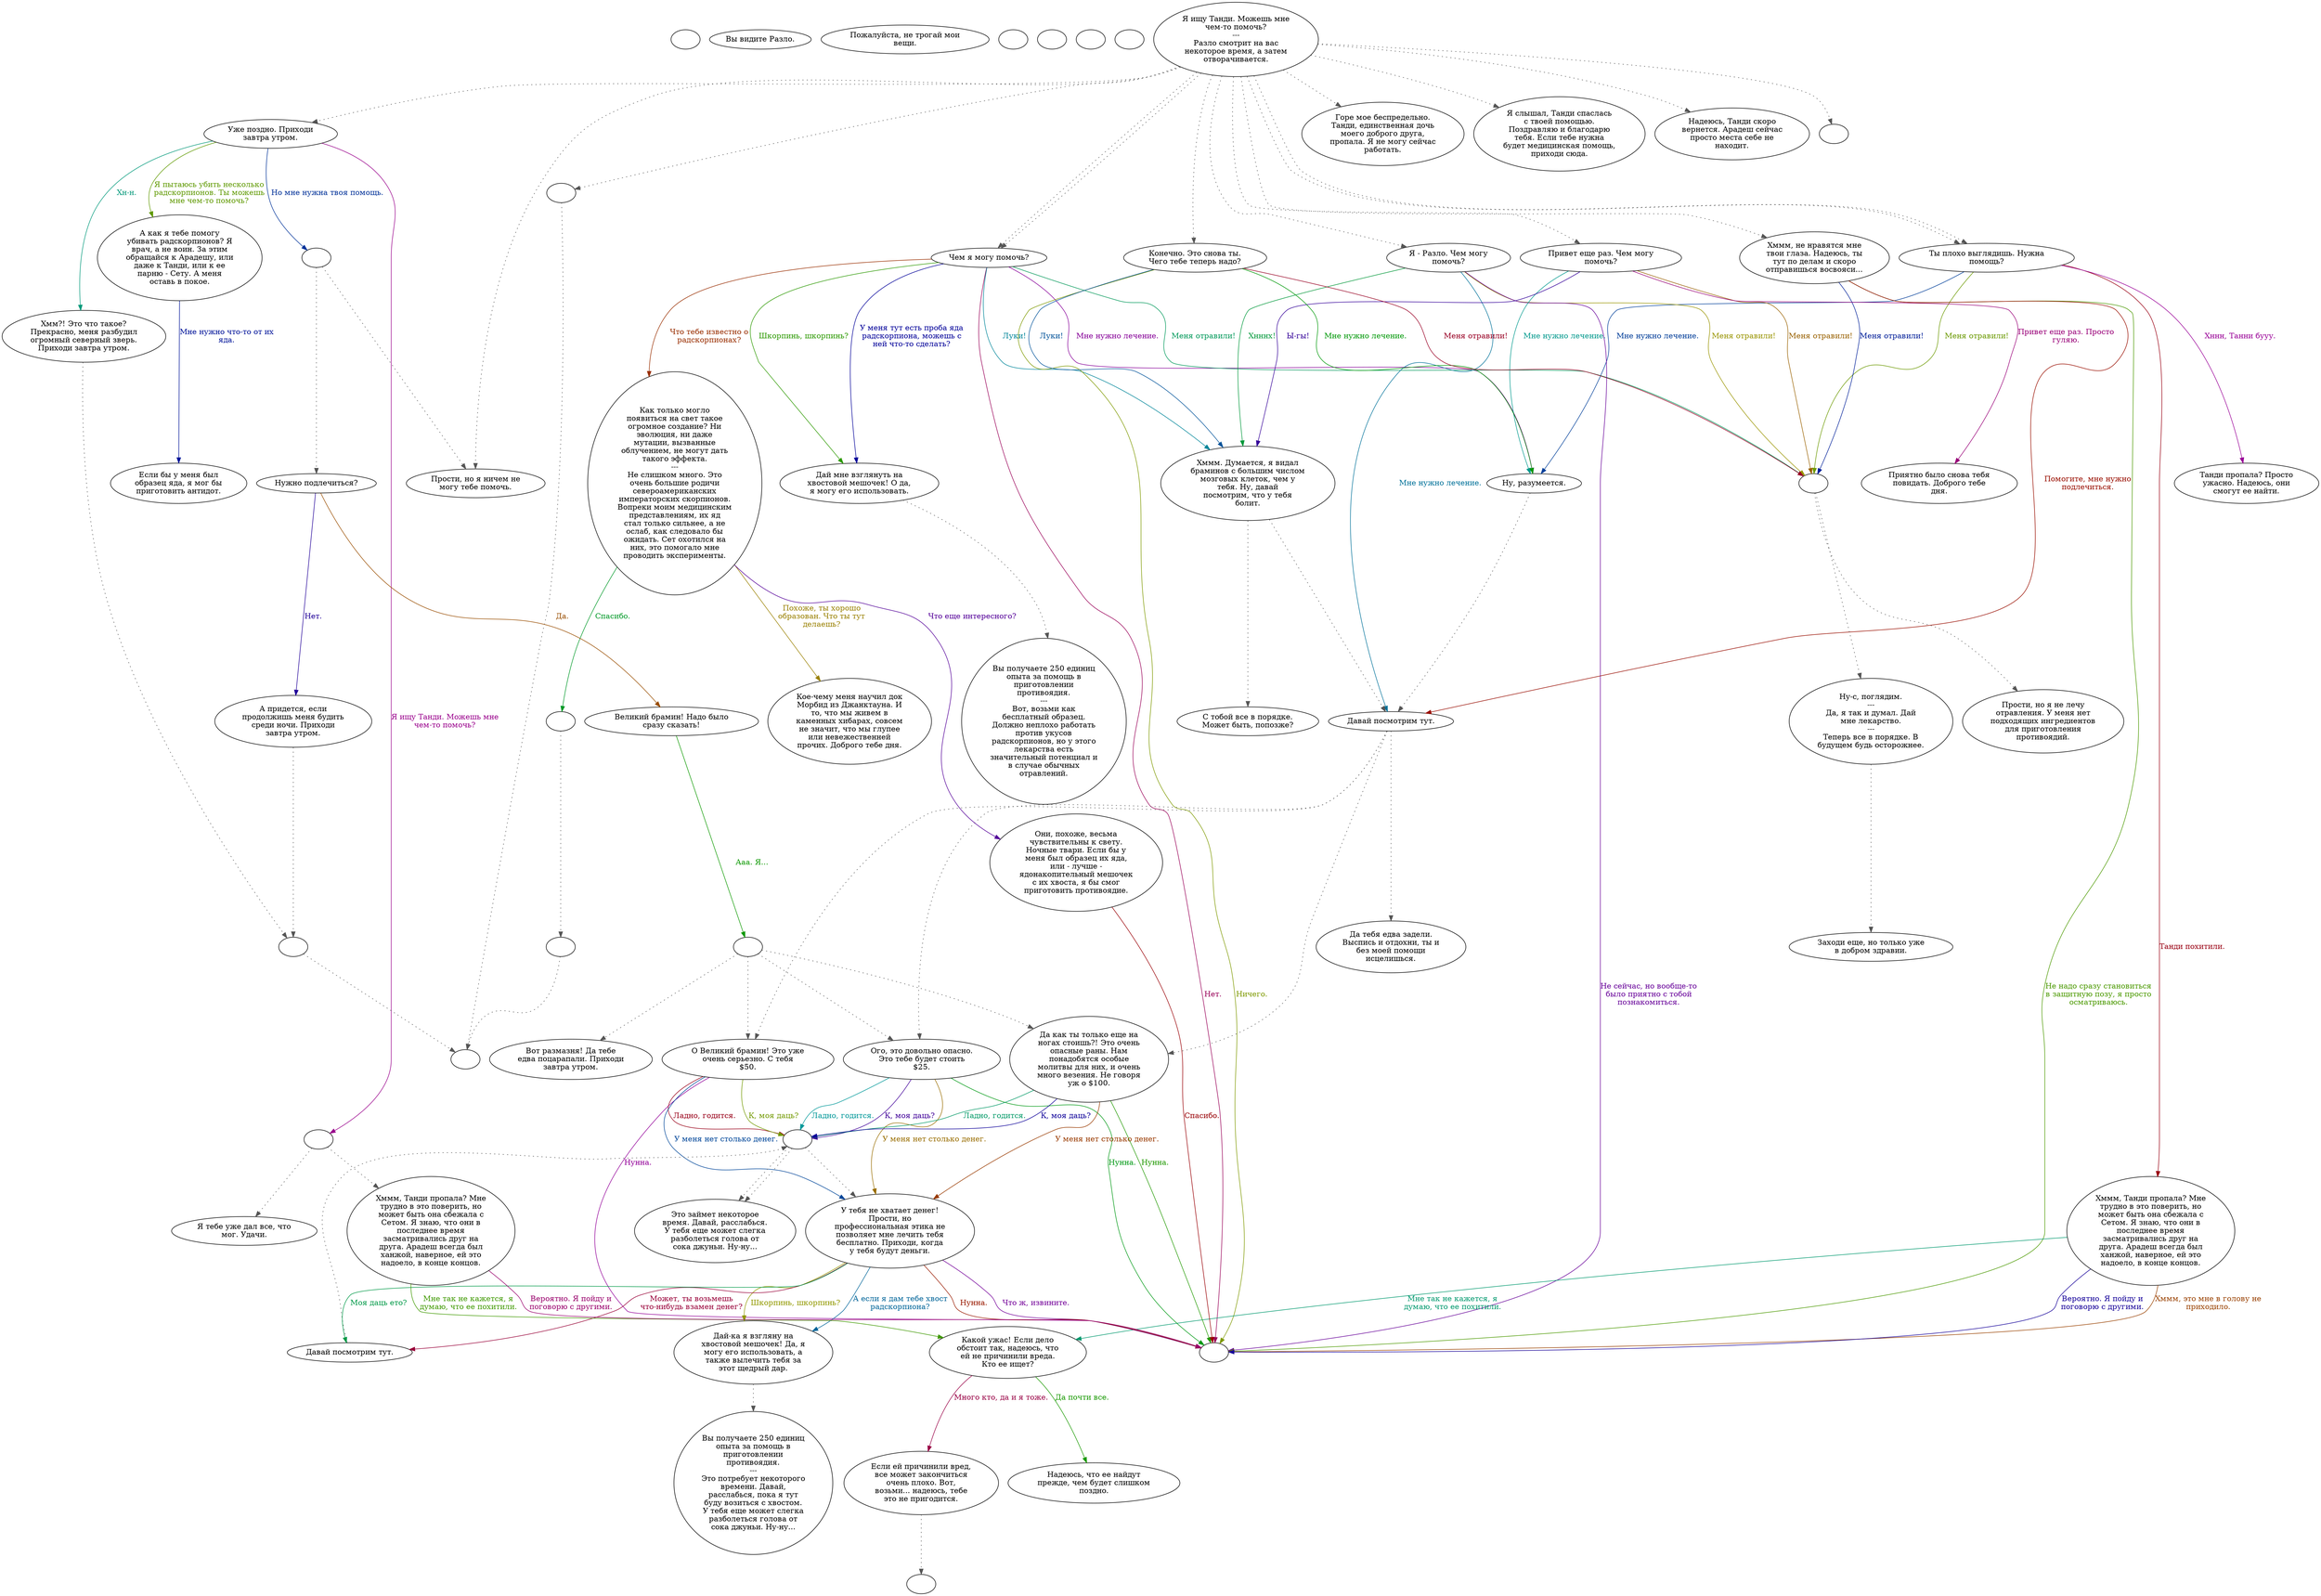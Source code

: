 digraph razlo {
  "start" [style=filled       fillcolor="#FFFFFF"       color="#000000"]
  "start" [label=""]
  "look_at_p_proc" [style=filled       fillcolor="#FFFFFF"       color="#000000"]
  "look_at_p_proc" [label="Вы видите Разло."]
  "critter_p_proc" [style=filled       fillcolor="#FFFFFF"       color="#000000"]
  "critter_p_proc" [label="Пожалуйста, не трогай мои\nвещи."]
  "destroy_p_proc" [style=filled       fillcolor="#FFFFFF"       color="#000000"]
  "destroy_p_proc" [label=""]
  "pickup_p_proc" [style=filled       fillcolor="#FFFFFF"       color="#000000"]
  "pickup_p_proc" [label=""]
  "combat_p_proc" [style=filled       fillcolor="#FFFFFF"       color="#000000"]
  "combat_p_proc" [label=""]
  "map_update_p_proc" [style=filled       fillcolor="#FFFFFF"       color="#000000"]
  "map_update_p_proc" [label=""]
  "talk_p_proc" [style=filled       fillcolor="#FFFFFF"       color="#000000"]
  "talk_p_proc" -> "get_reaction" [style=dotted color="#555555"]
  "talk_p_proc" -> "razlo00n" [style=dotted color="#555555"]
  "talk_p_proc" -> "razlo01" [style=dotted color="#555555"]
  "talk_p_proc" -> "razlo23" [style=dotted color="#555555"]
  "talk_p_proc" -> "razlo23" [style=dotted color="#555555"]
  "talk_p_proc" -> "razlo10" [style=dotted color="#555555"]
  "talk_p_proc" -> "razlo18" [style=dotted color="#555555"]
  "talk_p_proc" -> "razlo09" [style=dotted color="#555555"]
  "talk_p_proc" -> "razlo08" [style=dotted color="#555555"]
  "talk_p_proc" -> "razlo01" [style=dotted color="#555555"]
  "talk_p_proc" -> "razlo07" [style=dotted color="#555555"]
  "talk_p_proc" -> "razlo00" [style=dotted color="#555555"]
  "talk_p_proc" -> "razlo19" [style=dotted color="#555555"]
  "talk_p_proc" -> "razlo21" [style=dotted color="#555555"]
  "talk_p_proc" -> "remove_items" [style=dotted color="#555555"]
  "talk_p_proc" [label="Я ищу Танди. Можешь мне\nчем-то помочь?\n---\nРазло смотрит на вас\nнекоторое время, а затем\nотворачивается."]
  "razlo00" [style=filled       fillcolor="#FFFFFF"       color="#000000"]
  "razlo00" [label="Прости, но я ничем не\nмогу тебе помочь."]
  "razlo01" [style=filled       fillcolor="#FFFFFF"       color="#000000"]
  "razlo01" [label="Ты плохо выглядишь. Нужна\nпомощь?"]
  "razlo01" -> "razlo03" [label="Танди похитили." color="#990012" fontcolor="#990012"]
  "razlo01" -> "razlo22" [label="Мне нужно лечение." color="#003E99" fontcolor="#003E99"]
  "razlo01" -> "razlo23a" [label="Меня отравили!" color="#6B9900" fontcolor="#6B9900"]
  "razlo01" -> "razlo02" [label="Хннн, Танни бууу." color="#990097" fontcolor="#990097"]
  "razlo02" [style=filled       fillcolor="#FFFFFF"       color="#000000"]
  "razlo02" [label="Танди пропала? Просто\nужасно. Надеюсь, они\nсмогут ее найти."]
  "razlo03" [style=filled       fillcolor="#FFFFFF"       color="#000000"]
  "razlo03" [label="Хммм, Танди пропала? Мне\nтрудно в это поверить, но\nможет быть она сбежала с\nСетом. Я знаю, что они в\nпоследнее время\nзасматривались друг на\nдруга. Арадеш всегда был\nханжой, наверное, ей это\nнадоело, в конце концов."]
  "razlo03" -> "razlo04" [label="Мне так не кажется, я\nдумаю, что ее похитили." color="#00996E" fontcolor="#00996E"]
  "razlo03" -> "razloend" [label="Хммм, это мне в голову не\nприходило." color="#994100" fontcolor="#994100"]
  "razlo03" -> "razloend" [label="Вероятно. Я пойду и\nпоговорю с другими." color="#150099" fontcolor="#150099"]
  "razlo04" [style=filled       fillcolor="#FFFFFF"       color="#000000"]
  "razlo04" [label="Какой ужас! Если дело\nобстоит так, надеюсь, что\nей не причинили вреда.\nКто ее ищет?"]
  "razlo04" -> "razlo05" [label="Да почти все." color="#189900" fontcolor="#189900"]
  "razlo04" -> "razlo06" [label="Много кто, да и я тоже." color="#990045" fontcolor="#990045"]
  "razlo05" [style=filled       fillcolor="#FFFFFF"       color="#000000"]
  "razlo05" [label="Надеюсь, что ее найдут\nпрежде, чем будет слишком\nпоздно."]
  "razlo06" [style=filled       fillcolor="#FFFFFF"       color="#000000"]
  "razlo06" -> "givestuff" [style=dotted color="#555555"]
  "razlo06" [label="Если ей причинили вред,\nвсе может закончиться\nочень плохо. Вот,\nвозьми... надеюсь, тебе\nэто не пригодится."]
  "razlo06na" [style=filled       fillcolor="#FFFFFF"       color="#000000"]
  "razlo06na" -> "razlo06nb" [style=dotted color="#555555"]
  "razlo06na" [label="Дай-ка я взгляну на\nхвостовой мешочек! Да, я\nмогу его использовать, а\nтакже вылечить тебя за\nэтот щедрый дар."]
  "razlo06nb" [style=filled       fillcolor="#FFFFFF"       color="#000000"]
  "razlo06nb" [label="Вы получаете 250 единиц\nопыта за помощь в\nприготовлении\nпротивоядия.\n---\nЭто потребует некоторого\nвремени. Давай,\nрасслабься, пока я тут\nбуду возиться с хвостом.\nУ тебя еще может слегка\nразболеться голова от\nсока джуньи. Ну-ну..."]
  "razlo07" [style=filled       fillcolor="#FFFFFF"       color="#000000"]
  "razlo07" [label="Надеюсь, Танди скоро\nвернется. Арадеш сейчас\nпросто места себе не\nнаходит."]
  "razlo08" [style=filled       fillcolor="#FFFFFF"       color="#000000"]
  "razlo08" [label="Я слышал, Танди спаслась\nс твоей помощью.\nПоздравляю и благодарю\nтебя. Если тебе нужна\nбудет медицинская помощь,\nприходи сюда."]
  "razlo09" [style=filled       fillcolor="#FFFFFF"       color="#000000"]
  "razlo09" [label="Горе мое беспредельно.\nТанди, единственная дочь\nмоего доброго друга,\nпропала. Я не могу сейчас\nработать."]
  "razlo10" [style=filled       fillcolor="#FFFFFF"       color="#000000"]
  "razlo10" [label="Я - Разло. Чем могу\nпомочь?"]
  "razlo10" -> "razlo14" [label="Мне нужно лечение." color="#007199" fontcolor="#007199"]
  "razlo10" -> "razlo23a" [label="Меня отравили!" color="#999400" fontcolor="#999400"]
  "razlo10" -> "razloend" [label="Не сейчас, но вообще-то\nбыло приятно с тобой\nпознакомиться." color="#670099" fontcolor="#670099"]
  "razlo10" -> "razlo11" [label="Хнннх!" color="#00993B" fontcolor="#00993B"]
  "razlo11" [style=filled       fillcolor="#FFFFFF"       color="#000000"]
  "razlo11" -> "razlo14" [style=dotted color="#555555"]
  "razlo11" -> "razlo12" [style=dotted color="#555555"]
  "razlo11" [label="Хммм. Думается, я видал\nбраминов с большим числом\nмозговых клеток, чем у\nтебя. Ну, давай\nпосмотрим, что у тебя\nболит."]
  "razlo12" [style=filled       fillcolor="#FFFFFF"       color="#000000"]
  "razlo12" [label="С тобой все в порядке.\nМожет быть, попозже?"]
  "razlo14" [style=filled       fillcolor="#FFFFFF"       color="#000000"]
  "razlo14" -> "razlowmpa" [style=dotted color="#555555"]
  "razlo14" -> "razlofixa" [style=dotted color="#555555"]
  "razlo14" -> "razlofixb" [style=dotted color="#555555"]
  "razlo14" -> "razlofixc" [style=dotted color="#555555"]
  "razlo14" [label="Давай посмотрим тут."]
  "Razlo17" [style=filled       fillcolor="#FFFFFF"       color="#000000"]
  "Razlo17" -> "razlo08n" [style=dotted color="#555555"]
  "Razlo17" [label="Давай посмотрим тут."]
  "razlo18" [style=filled       fillcolor="#FFFFFF"       color="#000000"]
  "razlo18" [label="Хммм, не нравятся мне\nтвои глаза. Надеюсь, ты\nтут по делам и скоро\nотправишься восвояси..."]
  "razlo18" -> "razlo14" [label="Помогите, мне нужно\nподлечиться." color="#990E00" fontcolor="#990E00"]
  "razlo18" -> "razlo23a" [label="Меня отравили!" color="#001F99" fontcolor="#001F99"]
  "razlo18" -> "razloend" [label="Не надо сразу становиться\nв защитную позу, я просто\nосматриваюсь." color="#4B9900" fontcolor="#4B9900"]
  "razlo19" [style=filled       fillcolor="#FFFFFF"       color="#000000"]
  "razlo19" [label="Привет еще раз. Чем могу\nпомочь?"]
  "razlo19" -> "razlo20" [label="Привет еще раз. Просто\nгуляю." color="#990078" fontcolor="#990078"]
  "razlo19" -> "razlo22" [label="Мне нужно лечение." color="#00998D" fontcolor="#00998D"]
  "razlo19" -> "razlo23a" [label="Меня отравили!" color="#996100" fontcolor="#996100"]
  "razlo19" -> "razlo11" [label="Ы-гы!" color="#340099" fontcolor="#340099"]
  "razlo20" [style=filled       fillcolor="#FFFFFF"       color="#000000"]
  "razlo20" [label="Приятно было снова тебя\nповидать. Доброго тебе\nдня."]
  "razlo21" [style=filled       fillcolor="#FFFFFF"       color="#000000"]
  "razlo21" [label="Конечно. Это снова ты.\nЧего тебе теперь надо?"]
  "razlo21" -> "razlo22" [label="Мне нужно лечение." color="#009908" fontcolor="#009908"]
  "razlo21" -> "razlo23a" [label="Меня отравили!" color="#990025" fontcolor="#990025"]
  "razlo21" -> "razlo11" [label="Луки!" color="#005299" fontcolor="#005299"]
  "razlo21" -> "razloend" [label="Ничего." color="#7E9900" fontcolor="#7E9900"]
  "razlo22" [style=filled       fillcolor="#FFFFFF"       color="#000000"]
  "razlo22" -> "razlo14" [style=dotted color="#555555"]
  "razlo22" [label="Ну, разумеется."]
  "razlo23" [style=filled       fillcolor="#FFFFFF"       color="#000000"]
  "razlo23" [label="Чем я могу помочь?"]
  "razlo23" -> "razlo22" [label="Мне нужно лечение." color="#870099" fontcolor="#870099"]
  "razlo23" -> "razlo23a" [label="Меня отравили!" color="#00995A" fontcolor="#00995A"]
  "razlo23" -> "razlo27" [label="Что тебе известно о\nрадскорпионах?" color="#992E00" fontcolor="#992E00"]
  "razlo23" -> "razlo30" [label="У меня тут есть проба яда\nрадскорпиона, можешь с\nней что-то сделать?" color="#010099" fontcolor="#010099"]
  "razlo23" -> "razlo30" [label="Шкорпинь, шкорпинь?" color="#2C9900" fontcolor="#2C9900"]
  "razlo23" -> "razloend" [label="Нет." color="#990058" fontcolor="#990058"]
  "razlo23" -> "razlo11" [label="Луки!" color="#008599" fontcolor="#008599"]
  "razlo23a" [style=filled       fillcolor="#FFFFFF"       color="#000000"]
  "razlo23a" -> "razlo25" [style=dotted color="#555555"]
  "razlo23a" -> "razlo24" [style=dotted color="#555555"]
  "razlo23a" [label=""]
  "razlo24" [style=filled       fillcolor="#FFFFFF"       color="#000000"]
  "razlo24" [label="Прости, но я не лечу\nотравления. У меня нет\nподходящих ингредиентов\nдля приготовления\nпротивоядий."]
  "razlo25" [style=filled       fillcolor="#FFFFFF"       color="#000000"]
  "razlo25" -> "razlo26" [style=dotted color="#555555"]
  "razlo25" [label="Ну-с, поглядим.\n---\nДа, я так и думал. Дай\nмне лекарство.\n---\nТеперь все в порядке. В\nбудущем будь осторожнее."]
  "razlo26" [style=filled       fillcolor="#FFFFFF"       color="#000000"]
  "razlo26" [label="Заходи еще, но только уже\nв добром здравии."]
  "razlo27" [style=filled       fillcolor="#FFFFFF"       color="#000000"]
  "razlo27" [label="Как только могло\nпоявиться на свет такое\nогромное создание? Ни\nэволюция, ни даже\nмутации, вызванные\nоблучением, не могут дать\nтакого эффекта.\n---\nНе слишком много. Это\nочень большие родичи\nсевероамериканских\nимператорских скорпионов.\nВопреки моим медицинским\nпредставлениям, их яд\nстал только сильнее, а не\nослаб, как следовало бы\nожидать. Сет охотился на\nних, это помогало мне\nпроводить эксперименты."]
  "razlo27" -> "razlo29" [label="Похоже, ты хорошо\nобразован. Что ты тут\nделаешь?" color="#998000" fontcolor="#998000"]
  "razlo27" -> "razlo28" [label="Что еще интересного?" color="#540099" fontcolor="#540099"]
  "razlo27" -> "razlo27a" [label="Спасибо." color="#009927" fontcolor="#009927"]
  "razlo27a" [style=filled       fillcolor="#FFFFFF"       color="#000000"]
  "razlo27a" -> "UpReact" [style=dotted color="#555555"]
  "razlo27a" [label=""]
  "razlo28" [style=filled       fillcolor="#FFFFFF"       color="#000000"]
  "razlo28" [label="Они, похоже, весьма\nчувствительны к свету.\nНочные твари. Если бы у\nменя был образец их яда,\nили - лучше -\nядонакопительный мешочек\nс их хвоста, я бы смог\nприготовить противоядие."]
  "razlo28" -> "razloend" [label="Спасибо." color="#990005" fontcolor="#990005"]
  "razlo29" [style=filled       fillcolor="#FFFFFF"       color="#000000"]
  "razlo29" [label="Кое-чему меня научил док\nМорбид из Джанктауна. И\nто, что мы живем в\nкаменных хибарах, совсем\nне значит, что мы глупее\nили невежественней\nпрочих. Доброго тебе дня."]
  "razlo30" [style=filled       fillcolor="#FFFFFF"       color="#000000"]
  "razlo30" -> "razlo31" [style=dotted color="#555555"]
  "razlo30" [label="Дай мне взглянуть на\nхвостовой мешочек! О да,\nя могу его использовать."]
  "razlo31" [style=filled       fillcolor="#FFFFFF"       color="#000000"]
  "razlo31" [label="Вы получаете 250 единиц\nопыта за помощь в\nприготовлении\nпротивоядия.\n---\nВот, возьми как\nбесплатный образец.\nДолжно неплохо работать\nпротив укусов\nрадскорпионов, но у этого\nлекарства есть\nзначительный потенциал и\nв случае обычных\nотравлений."]
  "razlo00n" [style=filled       fillcolor="#FFFFFF"       color="#000000"]
  "razlo00n" [label="Уже поздно. Приходи\nзавтра утром."]
  "razlo00n" -> "razlo00n_a" [label="Но мне нужна твоя помощь." color="#003299" fontcolor="#003299"]
  "razlo00n" -> "razlo09n" [label="Я пытаюсь убить несколько\nрадскорпионов. Ты можешь\nмне чем-то помочь?" color="#5F9900" fontcolor="#5F9900"]
  "razlo00n" -> "razlo15n" [label="Я ищу Танди. Можешь мне\nчем-то помочь?" color="#99008B" fontcolor="#99008B"]
  "razlo00n" -> "razlo01n" [label="Хн-н." color="#00997A" fontcolor="#00997A"]
  "razlo01n" [style=filled       fillcolor="#FFFFFF"       color="#000000"]
  "razlo01n" -> "DownReact" [style=dotted color="#555555"]
  "razlo01n" [label="Хмм?! Это что такое?\nПрекрасно, меня разбудил\nогромный северный зверь.\nПриходи завтра утром."]
  "razlo02n" [style=filled       fillcolor="#FFFFFF"       color="#000000"]
  "razlo02n" [label="Нужно подлечиться?"]
  "razlo02n" -> "razlo04n" [label="Да." color="#994D00" fontcolor="#994D00"]
  "razlo02n" -> "razlo03n" [label="Нет." color="#210099" fontcolor="#210099"]
  "razlo03n" [style=filled       fillcolor="#FFFFFF"       color="#000000"]
  "razlo03n" -> "DownReact" [style=dotted color="#555555"]
  "razlo03n" [label="А придется, если\nпродолжишь меня будить\nсреди ночи. Приходи\nзавтра утром."]
  "razlo04n" [style=filled       fillcolor="#FFFFFF"       color="#000000"]
  "razlo04n" [label="Великий брамин! Надо было\nсразу сказать!"]
  "razlo04n" -> "razlo05n" [label="Ааа. Я..." color="#0C9900" fontcolor="#0C9900"]
  "razlo05n" [style=filled       fillcolor="#FFFFFF"       color="#000000"]
  "razlo05n" -> "razlowmpb" [style=dotted color="#555555"]
  "razlo05n" -> "razlofixa" [style=dotted color="#555555"]
  "razlo05n" -> "razlofixb" [style=dotted color="#555555"]
  "razlo05n" -> "razlofixc" [style=dotted color="#555555"]
  "razlo05n" [label=""]
  "razlo06n" [style=filled       fillcolor="#FFFFFF"       color="#000000"]
  "razlo06n" [label="У тебя не хватает денег!\nПрости, но\nпрофессиональная этика не\nпозволяет мне лечить тебя\nбесплатно. Приходи, когда\nу тебя будут деньги."]
  "razlo06n" -> "Razlo17" [label="Может, ты возьмешь\nчто-нибудь взамен денег?" color="#990039" fontcolor="#990039"]
  "razlo06n" -> "razlo06na" [label="А если я дам тебе хвост\nрадскорпиона?" color="#006599" fontcolor="#006599"]
  "razlo06n" -> "razlo06na" [label="Шкорпинь, шкорпинь?" color="#929900" fontcolor="#929900"]
  "razlo06n" -> "razloend" [label="Что ж, извините." color="#730099" fontcolor="#730099"]
  "razlo06n" -> "Razlo17" [label="Моя даць ето?" color="#009947" fontcolor="#009947"]
  "razlo06n" -> "razloend" [label="Нунна." color="#991A00" fontcolor="#991A00"]
  "razlo08n" [style=filled       fillcolor="#FFFFFF"       color="#000000"]
  "razlo08n" -> "razlo14n" [style=dotted color="#555555"]
  "razlo08n" -> "razlo14n" [style=dotted color="#555555"]
  "razlo08n" -> "razlo06n" [style=dotted color="#555555"]
  "razlo08n" [label=""]
  "razlo09n" [style=filled       fillcolor="#FFFFFF"       color="#000000"]
  "razlo09n" [label="А как я тебе помогу\nубивать радскорпионов? Я\nврач, а не воин. За этим\nобращайся к Арадешу, или\nдаже к Танди, или к ее\nпарню - Сету. А меня\nоставь в покое."]
  "razlo09n" -> "razlo10n" [label="Мне нужно что-то от их\nяда." color="#001399" fontcolor="#001399"]
  "razlo10n" [style=filled       fillcolor="#FFFFFF"       color="#000000"]
  "razlo10n" [label="Если бы у меня был\nобразец яда, я мог бы\nприготовить антидот."]
  "razlo11n" [style=filled       fillcolor="#FFFFFF"       color="#000000"]
  "razlo11n" [label="Хммм, Танди пропала? Мне\nтрудно в это поверить, но\nможет быть она сбежала с\nСетом. Я знаю, что они в\nпоследнее время\nзасматривались друг на\nдруга. Арадеш всегда был\nханжой, наверное, ей это\nнадоело, в конце концов."]
  "razlo11n" -> "razlo04" [label="Мне так не кажется, я\nдумаю, что ее похитили." color="#3F9900" fontcolor="#3F9900"]
  "razlo11n" -> "razloend" [label="Вероятно. Я пойду и\nпоговорю с другими." color="#99006C" fontcolor="#99006C"]
  "razlo14n" [style=filled       fillcolor="#FFFFFF"       color="#000000"]
  "razlo14n" [label="Это займет некоторое\nвремя. Давай, расслабься.\nУ тебя еще может слегка\nразболеться голова от\nсока джуньи. Ну-ну..."]
  "razlo15n" [style=filled       fillcolor="#FFFFFF"       color="#000000"]
  "razlo15n" -> "razlo16n" [style=dotted color="#555555"]
  "razlo15n" -> "razlo11n" [style=dotted color="#555555"]
  "razlo15n" [label=""]
  "razlo16n" [style=filled       fillcolor="#FFFFFF"       color="#000000"]
  "razlo16n" [label="Я тебе уже дал все, что\nмог. Удачи."]
  "razlowmpa" [style=filled       fillcolor="#FFFFFF"       color="#000000"]
  "razlowmpa" [label="Да тебя едва задели.\nВыспись и отдохни, ты и\nбез моей помощи\nисцелишься."]
  "razlowmpb" [style=filled       fillcolor="#FFFFFF"       color="#000000"]
  "razlowmpb" [label="Вот размазня! Да тебе\nедва поцарапали. Приходи\nзавтра утром."]
  "razlofixa" [style=filled       fillcolor="#FFFFFF"       color="#000000"]
  "razlofixa" [label="Ого, это довольно опасно.\nЭто тебе будет стоить\n$25."]
  "razlofixa" -> "razlo08n" [label="Ладно, годится." color="#009899" fontcolor="#009899"]
  "razlofixa" -> "razlo06n" [label="У меня нет столько денег." color="#996D00" fontcolor="#996D00"]
  "razlofixa" -> "razlo08n" [label="К, моя даць?" color="#400099" fontcolor="#400099"]
  "razlofixa" -> "razloend" [label="Нунна." color="#009914" fontcolor="#009914"]
  "razlofixb" [style=filled       fillcolor="#FFFFFF"       color="#000000"]
  "razlofixb" [label="О Великий брамин! Это уже\nочень серьезно. С тебя\n$50."]
  "razlofixb" -> "razlo08n" [label="Ладно, годится." color="#990019" fontcolor="#990019"]
  "razlofixb" -> "razlo06n" [label="У меня нет столько денег." color="#004699" fontcolor="#004699"]
  "razlofixb" -> "razlo08n" [label="К, моя даць?" color="#729900" fontcolor="#729900"]
  "razlofixb" -> "razloend" [label="Нунна." color="#930099" fontcolor="#930099"]
  "razlofixc" [style=filled       fillcolor="#FFFFFF"       color="#000000"]
  "razlofixc" [label="Да как ты только еще на\nногах стоишь?! Это очень\nопасные раны. Нам\nпонадобятся особые\nмолитвы для них, и очень\nмного везения. Не говоря\nуж о $100."]
  "razlofixc" -> "razlo08n" [label="Ладно, годится." color="#009966" fontcolor="#009966"]
  "razlofixc" -> "razlo06n" [label="У меня нет столько денег." color="#993A00" fontcolor="#993A00"]
  "razlofixc" -> "razlo08n" [label="К, моя даць?" color="#0D0099" fontcolor="#0D0099"]
  "razlofixc" -> "razloend" [label="Нунна." color="#209900" fontcolor="#209900"]
  "razloend" [style=filled       fillcolor="#FFFFFF"       color="#000000"]
  "razloend" [label=""]
  "givestuff" [style=filled       fillcolor="#FFFFFF"       color="#000000"]
  "givestuff" [label=""]
  "remove_items" [style=filled       fillcolor="#FFFFFF"       color="#000000"]
  "remove_items" [label=""]
  "razlo00n_a" [style=filled       fillcolor="#FFFFFF"       color="#000000"]
  "razlo00n_a" -> "razlo02n" [style=dotted color="#555555"]
  "razlo00n_a" -> "razlo00" [style=dotted color="#555555"]
  "razlo00n_a" [label=""]
  "get_reaction" [style=filled       fillcolor="#FFFFFF"       color="#000000"]
  "get_reaction" -> "ReactToLevel" [style=dotted color="#555555"]
  "get_reaction" [label=""]
  "ReactToLevel" [style=filled       fillcolor="#FFFFFF"       color="#000000"]
  "ReactToLevel" [label=""]
  "UpReact" [style=filled       fillcolor="#FFFFFF"       color="#000000"]
  "UpReact" -> "ReactToLevel" [style=dotted color="#555555"]
  "UpReact" [label=""]
  "DownReact" [style=filled       fillcolor="#FFFFFF"       color="#000000"]
  "DownReact" -> "ReactToLevel" [style=dotted color="#555555"]
  "DownReact" [label=""]
}